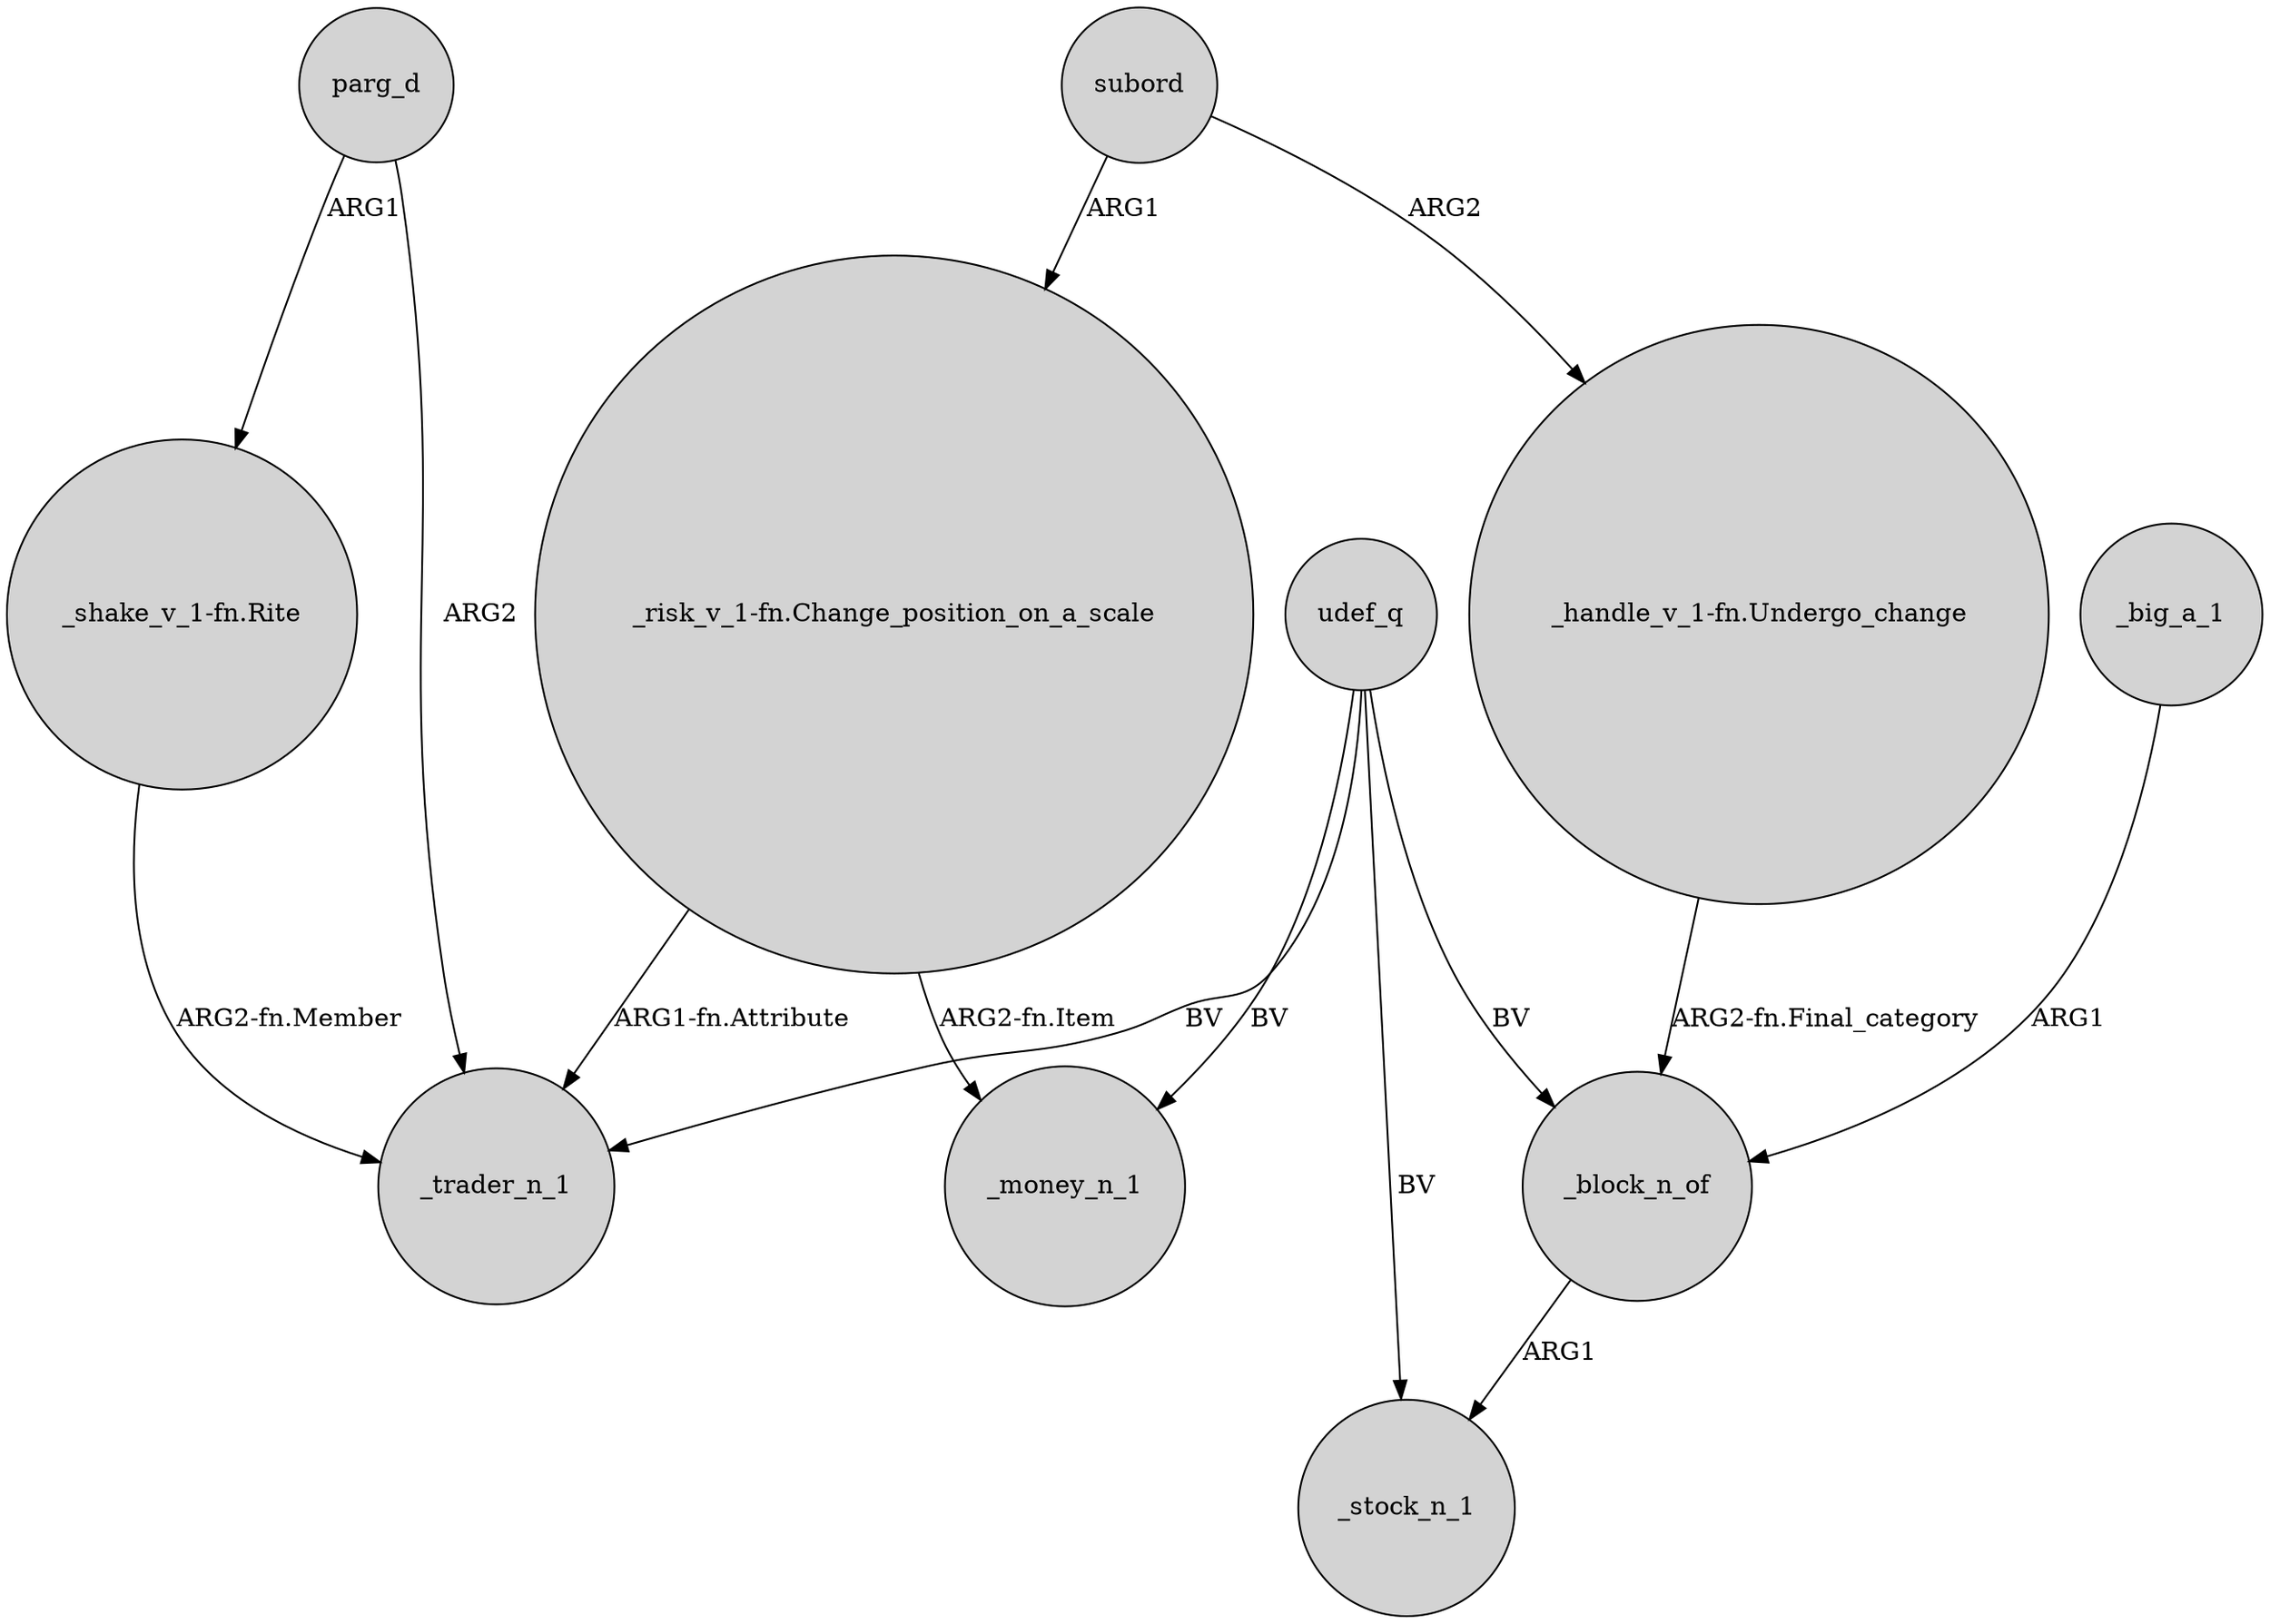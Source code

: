 digraph {
	node [shape=circle style=filled]
	parg_d -> _trader_n_1 [label=ARG2]
	udef_q -> _money_n_1 [label=BV]
	"_risk_v_1-fn.Change_position_on_a_scale" -> _money_n_1 [label="ARG2-fn.Item"]
	"_handle_v_1-fn.Undergo_change" -> _block_n_of [label="ARG2-fn.Final_category"]
	subord -> "_handle_v_1-fn.Undergo_change" [label=ARG2]
	udef_q -> _block_n_of [label=BV]
	"_shake_v_1-fn.Rite" -> _trader_n_1 [label="ARG2-fn.Member"]
	"_risk_v_1-fn.Change_position_on_a_scale" -> _trader_n_1 [label="ARG1-fn.Attribute"]
	subord -> "_risk_v_1-fn.Change_position_on_a_scale" [label=ARG1]
	_big_a_1 -> _block_n_of [label=ARG1]
	parg_d -> "_shake_v_1-fn.Rite" [label=ARG1]
	udef_q -> _trader_n_1 [label=BV]
	udef_q -> _stock_n_1 [label=BV]
	_block_n_of -> _stock_n_1 [label=ARG1]
}
